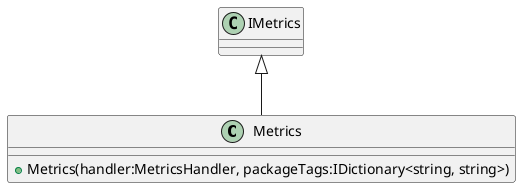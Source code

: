 @startuml
class Metrics {
    + Metrics(handler:MetricsHandler, packageTags:IDictionary<string, string>)
}
IMetrics <|-- Metrics
@enduml
